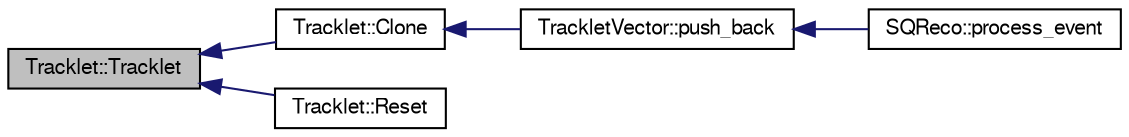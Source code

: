 digraph "Tracklet::Tracklet"
{
  bgcolor="transparent";
  edge [fontname="FreeSans",fontsize="10",labelfontname="FreeSans",labelfontsize="10"];
  node [fontname="FreeSans",fontsize="10",shape=record];
  rankdir="LR";
  Node1 [label="Tracklet::Tracklet",height=0.2,width=0.4,color="black", fillcolor="grey75", style="filled" fontcolor="black"];
  Node1 -> Node2 [dir="back",color="midnightblue",fontsize="10",style="solid",fontname="FreeSans"];
  Node2 [label="Tracklet::Clone",height=0.2,width=0.4,color="black",URL="$d2/d26/classTracklet.html#a62a3fd6fb62c97247e1da8fbcb9f6eda"];
  Node2 -> Node3 [dir="back",color="midnightblue",fontsize="10",style="solid",fontname="FreeSans"];
  Node3 [label="TrackletVector::push_back",height=0.2,width=0.4,color="black",URL="$d5/dba/classTrackletVector.html#ae5cfaede448884011ecfffbc4887ae8c"];
  Node3 -> Node4 [dir="back",color="midnightblue",fontsize="10",style="solid",fontname="FreeSans"];
  Node4 [label="SQReco::process_event",height=0.2,width=0.4,color="black",URL="$df/df2/classSQReco.html#a4d308ea90b8cd7c24a235f32debd6ddb"];
  Node1 -> Node5 [dir="back",color="midnightblue",fontsize="10",style="solid",fontname="FreeSans"];
  Node5 [label="Tracklet::Reset",height=0.2,width=0.4,color="black",URL="$d2/d26/classTracklet.html#a347cea5e371f71b140207987438ccf3d",tooltip="Clear Event. "];
}

